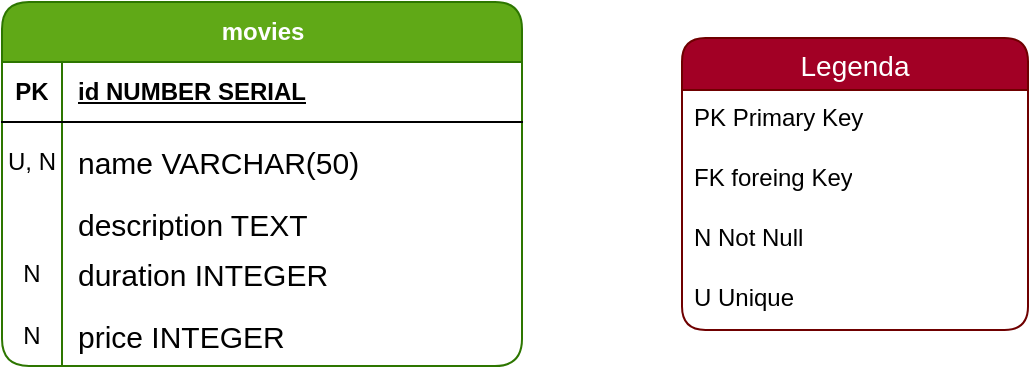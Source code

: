 <mxfile version="21.3.8" type="github">
  <diagram name="Página-1" id="Rw9nKOrrEa1S-WS58yxJ">
    <mxGraphModel dx="1434" dy="788" grid="1" gridSize="10" guides="1" tooltips="1" connect="1" arrows="1" fold="1" page="1" pageScale="1" pageWidth="827" pageHeight="1169" math="0" shadow="0">
      <root>
        <mxCell id="0" />
        <mxCell id="1" parent="0" />
        <mxCell id="1cLHQw0GfXGAcZrAu1pl-1" value="movies" style="shape=table;startSize=30;container=1;collapsible=1;childLayout=tableLayout;fixedRows=1;rowLines=0;fontStyle=1;align=center;resizeLast=1;html=1;fillColor=#60a917;fontColor=#ffffff;strokeColor=#2D7600;rounded=1;" vertex="1" parent="1">
          <mxGeometry x="220" y="230" width="260" height="182" as="geometry" />
        </mxCell>
        <mxCell id="1cLHQw0GfXGAcZrAu1pl-2" value="" style="shape=tableRow;horizontal=0;startSize=0;swimlaneHead=0;swimlaneBody=0;fillColor=none;collapsible=0;dropTarget=0;points=[[0,0.5],[1,0.5]];portConstraint=eastwest;top=0;left=0;right=0;bottom=1;" vertex="1" parent="1cLHQw0GfXGAcZrAu1pl-1">
          <mxGeometry y="30" width="260" height="30" as="geometry" />
        </mxCell>
        <mxCell id="1cLHQw0GfXGAcZrAu1pl-3" value="PK" style="shape=partialRectangle;connectable=0;fillColor=none;top=0;left=0;bottom=0;right=0;fontStyle=1;overflow=hidden;whiteSpace=wrap;html=1;" vertex="1" parent="1cLHQw0GfXGAcZrAu1pl-2">
          <mxGeometry width="30" height="30" as="geometry">
            <mxRectangle width="30" height="30" as="alternateBounds" />
          </mxGeometry>
        </mxCell>
        <mxCell id="1cLHQw0GfXGAcZrAu1pl-4" value="id NUMBER SERIAL" style="shape=partialRectangle;connectable=0;fillColor=none;top=0;left=0;bottom=0;right=0;align=left;spacingLeft=6;fontStyle=5;overflow=hidden;whiteSpace=wrap;html=1;" vertex="1" parent="1cLHQw0GfXGAcZrAu1pl-2">
          <mxGeometry x="30" width="230" height="30" as="geometry">
            <mxRectangle width="230" height="30" as="alternateBounds" />
          </mxGeometry>
        </mxCell>
        <mxCell id="1cLHQw0GfXGAcZrAu1pl-5" value="" style="shape=tableRow;horizontal=0;startSize=0;swimlaneHead=0;swimlaneBody=0;fillColor=none;collapsible=0;dropTarget=0;points=[[0,0.5],[1,0.5]];portConstraint=eastwest;top=0;left=0;right=0;bottom=0;" vertex="1" parent="1cLHQw0GfXGAcZrAu1pl-1">
          <mxGeometry y="60" width="260" height="40" as="geometry" />
        </mxCell>
        <mxCell id="1cLHQw0GfXGAcZrAu1pl-6" value="U, N" style="shape=partialRectangle;connectable=0;fillColor=none;top=0;left=0;bottom=0;right=0;editable=1;overflow=hidden;whiteSpace=wrap;html=1;" vertex="1" parent="1cLHQw0GfXGAcZrAu1pl-5">
          <mxGeometry width="30" height="40" as="geometry">
            <mxRectangle width="30" height="40" as="alternateBounds" />
          </mxGeometry>
        </mxCell>
        <mxCell id="1cLHQw0GfXGAcZrAu1pl-7" value="&lt;font style=&quot;font-size: 15px;&quot;&gt;name VARCHAR(50)&lt;/font&gt;" style="shape=partialRectangle;connectable=0;fillColor=none;top=0;left=0;bottom=0;right=0;align=left;spacingLeft=6;overflow=hidden;whiteSpace=wrap;html=1;" vertex="1" parent="1cLHQw0GfXGAcZrAu1pl-5">
          <mxGeometry x="30" width="230" height="40" as="geometry">
            <mxRectangle width="230" height="40" as="alternateBounds" />
          </mxGeometry>
        </mxCell>
        <mxCell id="1cLHQw0GfXGAcZrAu1pl-8" value="" style="shape=tableRow;horizontal=0;startSize=0;swimlaneHead=0;swimlaneBody=0;fillColor=none;collapsible=0;dropTarget=0;points=[[0,0.5],[1,0.5]];portConstraint=eastwest;top=0;left=0;right=0;bottom=0;" vertex="1" parent="1cLHQw0GfXGAcZrAu1pl-1">
          <mxGeometry y="100" width="260" height="20" as="geometry" />
        </mxCell>
        <mxCell id="1cLHQw0GfXGAcZrAu1pl-9" value="" style="shape=partialRectangle;connectable=0;fillColor=none;top=0;left=0;bottom=0;right=0;editable=1;overflow=hidden;whiteSpace=wrap;html=1;" vertex="1" parent="1cLHQw0GfXGAcZrAu1pl-8">
          <mxGeometry width="30" height="20" as="geometry">
            <mxRectangle width="30" height="20" as="alternateBounds" />
          </mxGeometry>
        </mxCell>
        <mxCell id="1cLHQw0GfXGAcZrAu1pl-10" value="&lt;font style=&quot;font-size: 15px;&quot;&gt;description TEXT&lt;/font&gt;" style="shape=partialRectangle;connectable=0;fillColor=none;top=0;left=0;bottom=0;right=0;align=left;spacingLeft=6;overflow=hidden;whiteSpace=wrap;html=1;" vertex="1" parent="1cLHQw0GfXGAcZrAu1pl-8">
          <mxGeometry x="30" width="230" height="20" as="geometry">
            <mxRectangle width="230" height="20" as="alternateBounds" />
          </mxGeometry>
        </mxCell>
        <mxCell id="1cLHQw0GfXGAcZrAu1pl-11" value="" style="shape=tableRow;horizontal=0;startSize=0;swimlaneHead=0;swimlaneBody=0;fillColor=none;collapsible=0;dropTarget=0;points=[[0,0.5],[1,0.5]];portConstraint=eastwest;top=0;left=0;right=0;bottom=0;" vertex="1" parent="1cLHQw0GfXGAcZrAu1pl-1">
          <mxGeometry y="120" width="260" height="32" as="geometry" />
        </mxCell>
        <mxCell id="1cLHQw0GfXGAcZrAu1pl-12" value="N" style="shape=partialRectangle;connectable=0;fillColor=none;top=0;left=0;bottom=0;right=0;editable=1;overflow=hidden;whiteSpace=wrap;html=1;" vertex="1" parent="1cLHQw0GfXGAcZrAu1pl-11">
          <mxGeometry width="30" height="32" as="geometry">
            <mxRectangle width="30" height="32" as="alternateBounds" />
          </mxGeometry>
        </mxCell>
        <mxCell id="1cLHQw0GfXGAcZrAu1pl-13" value="&lt;font style=&quot;font-size: 15px;&quot;&gt;duration INTEGER&lt;/font&gt;" style="shape=partialRectangle;connectable=0;fillColor=none;top=0;left=0;bottom=0;right=0;align=left;spacingLeft=6;overflow=hidden;whiteSpace=wrap;html=1;" vertex="1" parent="1cLHQw0GfXGAcZrAu1pl-11">
          <mxGeometry x="30" width="230" height="32" as="geometry">
            <mxRectangle width="230" height="32" as="alternateBounds" />
          </mxGeometry>
        </mxCell>
        <mxCell id="1cLHQw0GfXGAcZrAu1pl-14" style="shape=tableRow;horizontal=0;startSize=0;swimlaneHead=0;swimlaneBody=0;fillColor=none;collapsible=0;dropTarget=0;points=[[0,0.5],[1,0.5]];portConstraint=eastwest;top=0;left=0;right=0;bottom=0;" vertex="1" parent="1cLHQw0GfXGAcZrAu1pl-1">
          <mxGeometry y="152" width="260" height="30" as="geometry" />
        </mxCell>
        <mxCell id="1cLHQw0GfXGAcZrAu1pl-15" value="N" style="shape=partialRectangle;connectable=0;fillColor=none;top=0;left=0;bottom=0;right=0;editable=1;overflow=hidden;whiteSpace=wrap;html=1;" vertex="1" parent="1cLHQw0GfXGAcZrAu1pl-14">
          <mxGeometry width="30" height="30" as="geometry">
            <mxRectangle width="30" height="30" as="alternateBounds" />
          </mxGeometry>
        </mxCell>
        <mxCell id="1cLHQw0GfXGAcZrAu1pl-16" value="&lt;font style=&quot;font-size: 15px;&quot;&gt;price INTEGER&lt;/font&gt;" style="shape=partialRectangle;connectable=0;fillColor=none;top=0;left=0;bottom=0;right=0;align=left;spacingLeft=6;overflow=hidden;whiteSpace=wrap;html=1;" vertex="1" parent="1cLHQw0GfXGAcZrAu1pl-14">
          <mxGeometry x="30" width="230" height="30" as="geometry">
            <mxRectangle width="230" height="30" as="alternateBounds" />
          </mxGeometry>
        </mxCell>
        <mxCell id="1cLHQw0GfXGAcZrAu1pl-19" value="Legenda" style="swimlane;fontStyle=0;childLayout=stackLayout;horizontal=1;startSize=26;horizontalStack=0;resizeParent=1;resizeParentMax=0;resizeLast=0;collapsible=1;marginBottom=0;align=center;fontSize=14;fillColor=#a20025;fontColor=#ffffff;strokeColor=#6F0000;rounded=1;" vertex="1" parent="1">
          <mxGeometry x="560" y="248" width="173" height="146" as="geometry" />
        </mxCell>
        <mxCell id="1cLHQw0GfXGAcZrAu1pl-20" value="PK Primary Key" style="text;strokeColor=none;fillColor=none;spacingLeft=4;spacingRight=4;overflow=hidden;rotatable=0;points=[[0,0.5],[1,0.5]];portConstraint=eastwest;fontSize=12;whiteSpace=wrap;html=1;" vertex="1" parent="1cLHQw0GfXGAcZrAu1pl-19">
          <mxGeometry y="26" width="173" height="30" as="geometry" />
        </mxCell>
        <mxCell id="1cLHQw0GfXGAcZrAu1pl-21" value="FK foreing Key" style="text;strokeColor=none;fillColor=none;spacingLeft=4;spacingRight=4;overflow=hidden;rotatable=0;points=[[0,0.5],[1,0.5]];portConstraint=eastwest;fontSize=12;whiteSpace=wrap;html=1;" vertex="1" parent="1cLHQw0GfXGAcZrAu1pl-19">
          <mxGeometry y="56" width="173" height="30" as="geometry" />
        </mxCell>
        <mxCell id="1cLHQw0GfXGAcZrAu1pl-22" value="N Not Null" style="text;strokeColor=none;fillColor=none;spacingLeft=4;spacingRight=4;overflow=hidden;rotatable=0;points=[[0,0.5],[1,0.5]];portConstraint=eastwest;fontSize=12;whiteSpace=wrap;html=1;" vertex="1" parent="1cLHQw0GfXGAcZrAu1pl-19">
          <mxGeometry y="86" width="173" height="30" as="geometry" />
        </mxCell>
        <mxCell id="1cLHQw0GfXGAcZrAu1pl-23" value="U Unique" style="text;strokeColor=none;fillColor=none;spacingLeft=4;spacingRight=4;overflow=hidden;rotatable=0;points=[[0,0.5],[1,0.5]];portConstraint=eastwest;fontSize=12;whiteSpace=wrap;html=1;" vertex="1" parent="1cLHQw0GfXGAcZrAu1pl-19">
          <mxGeometry y="116" width="173" height="30" as="geometry" />
        </mxCell>
      </root>
    </mxGraphModel>
  </diagram>
</mxfile>
